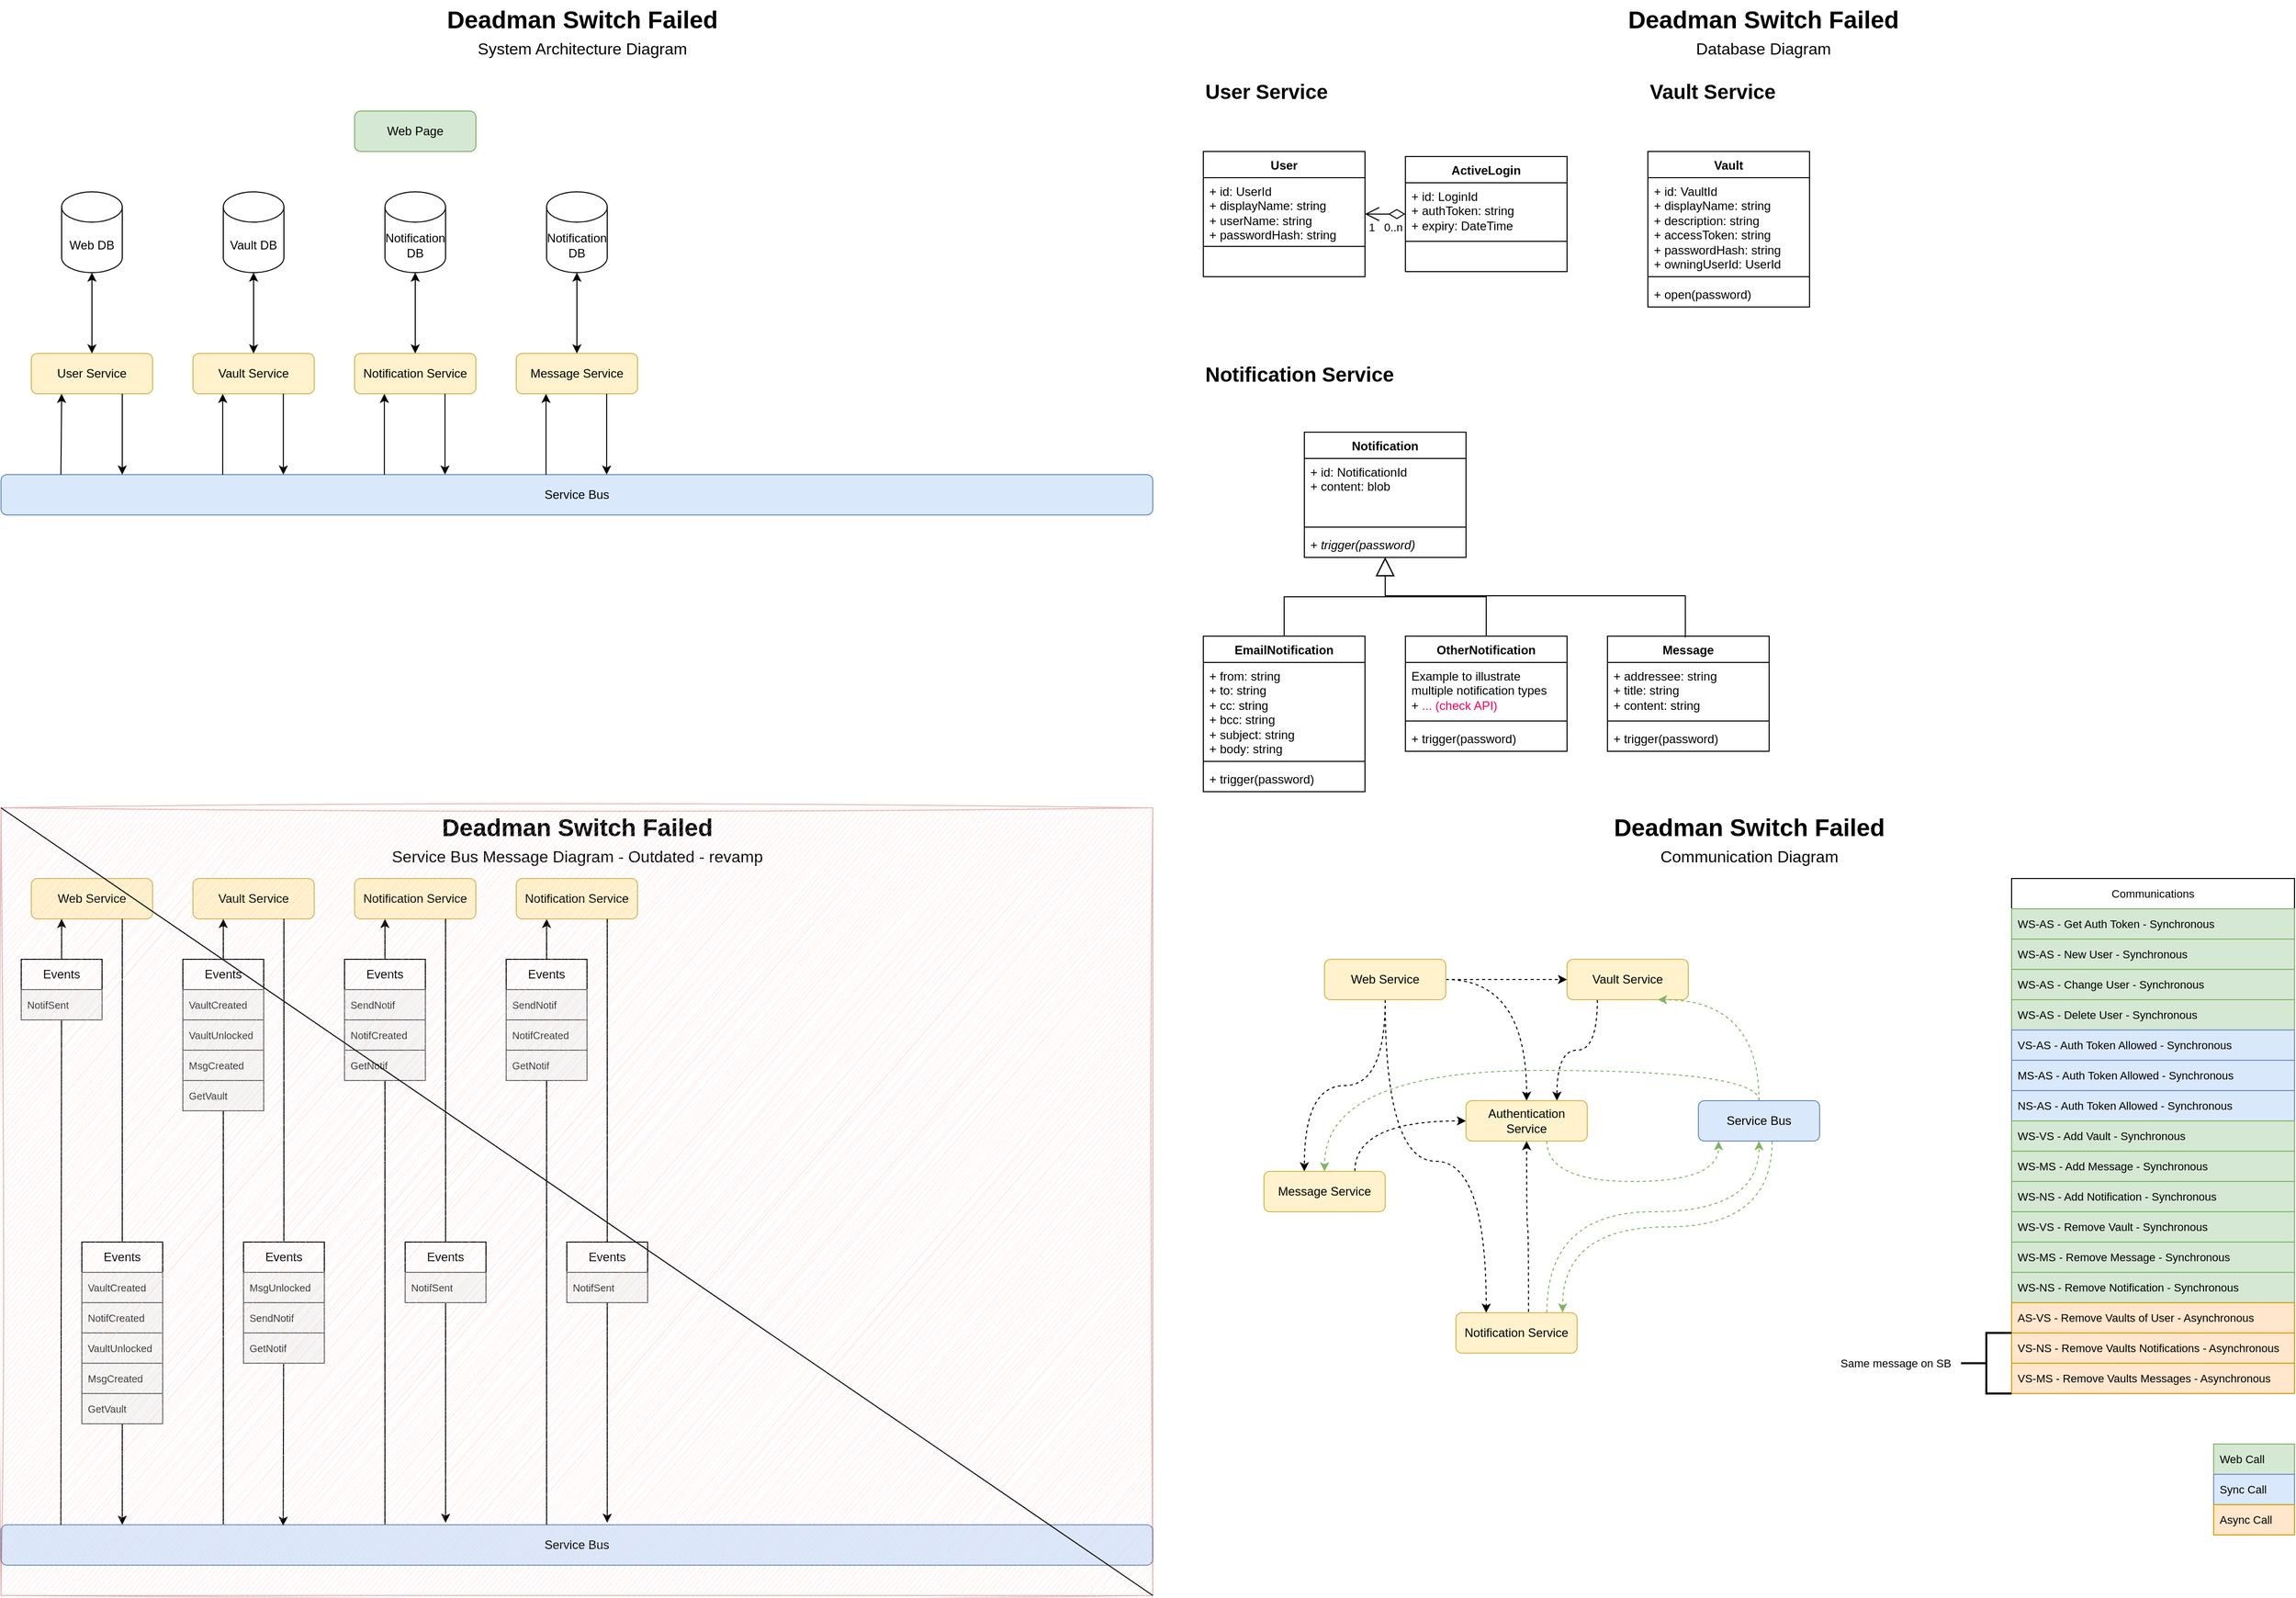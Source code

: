 <mxfile version="22.0.2" type="device">
  <diagram name="Page-1" id="2YGdl-X15_tePABY36Fy">
    <mxGraphModel dx="1103" dy="649" grid="1" gridSize="10" guides="1" tooltips="1" connect="1" arrows="1" fold="1" page="1" pageScale="1" pageWidth="1160" pageHeight="800" math="1" shadow="0">
      <root>
        <mxCell id="0" />
        <mxCell id="1" parent="0" />
        <mxCell id="ui8sLW4CjAqMK8sw_6YP-1" value="User Service" style="rounded=1;whiteSpace=wrap;html=1;fillColor=#fff2cc;strokeColor=#d6b656;" parent="1" vertex="1">
          <mxGeometry x="40" y="360" width="120" height="40" as="geometry" />
        </mxCell>
        <mxCell id="ui8sLW4CjAqMK8sw_6YP-2" value="Vault Service" style="rounded=1;whiteSpace=wrap;html=1;fillColor=#fff2cc;strokeColor=#d6b656;" parent="1" vertex="1">
          <mxGeometry x="200" y="360" width="120" height="40" as="geometry" />
        </mxCell>
        <mxCell id="ui8sLW4CjAqMK8sw_6YP-3" value="Notification Service" style="rounded=1;whiteSpace=wrap;html=1;fillColor=#fff2cc;strokeColor=#d6b656;" parent="1" vertex="1">
          <mxGeometry x="360" y="360" width="120" height="40" as="geometry" />
        </mxCell>
        <mxCell id="ui8sLW4CjAqMK8sw_6YP-4" value="Service Bus" style="rounded=1;whiteSpace=wrap;html=1;fillColor=#dae8fc;strokeColor=#6c8ebf;" parent="1" vertex="1">
          <mxGeometry x="10" y="480" width="1140" height="40" as="geometry" />
        </mxCell>
        <mxCell id="ui8sLW4CjAqMK8sw_6YP-5" value="Web DB" style="shape=cylinder3;whiteSpace=wrap;html=1;boundedLbl=1;backgroundOutline=1;size=15;" parent="1" vertex="1">
          <mxGeometry x="70" y="200" width="60" height="80" as="geometry" />
        </mxCell>
        <mxCell id="ui8sLW4CjAqMK8sw_6YP-7" value="Vault DB" style="shape=cylinder3;whiteSpace=wrap;html=1;boundedLbl=1;backgroundOutline=1;size=15;" parent="1" vertex="1">
          <mxGeometry x="230" y="200" width="60" height="80" as="geometry" />
        </mxCell>
        <mxCell id="ui8sLW4CjAqMK8sw_6YP-8" value="Notification DB" style="shape=cylinder3;whiteSpace=wrap;html=1;boundedLbl=1;backgroundOutline=1;size=15;" parent="1" vertex="1">
          <mxGeometry x="390" y="200" width="60" height="80" as="geometry" />
        </mxCell>
        <mxCell id="ui8sLW4CjAqMK8sw_6YP-9" value="Deadman Switch Failed" style="text;html=1;align=center;verticalAlign=middle;resizable=0;points=[];autosize=1;strokeColor=none;fillColor=none;rounded=0;shadow=0;glass=0;fontSize=24;fontStyle=1" parent="1" vertex="1">
          <mxGeometry x="440" y="10" width="290" height="40" as="geometry" />
        </mxCell>
        <mxCell id="ui8sLW4CjAqMK8sw_6YP-10" value="&lt;span style=&quot;font-weight: normal;&quot;&gt;&lt;font style=&quot;font-size: 16px;&quot;&gt;System Architecture Diagram&lt;/font&gt;&lt;/span&gt;" style="text;html=1;align=center;verticalAlign=middle;resizable=0;points=[];autosize=1;strokeColor=none;fillColor=none;rounded=0;shadow=0;glass=0;fontSize=24;fontStyle=1" parent="1" vertex="1">
          <mxGeometry x="470" y="36" width="230" height="40" as="geometry" />
        </mxCell>
        <mxCell id="ui8sLW4CjAqMK8sw_6YP-13" value="" style="endArrow=classic;startArrow=classic;html=1;rounded=0;" parent="1" source="ui8sLW4CjAqMK8sw_6YP-1" target="ui8sLW4CjAqMK8sw_6YP-5" edge="1">
          <mxGeometry width="50" height="50" relative="1" as="geometry">
            <mxPoint x="70" y="340" as="sourcePoint" />
            <mxPoint x="120" y="290" as="targetPoint" />
          </mxGeometry>
        </mxCell>
        <mxCell id="ui8sLW4CjAqMK8sw_6YP-14" value="" style="endArrow=classic;startArrow=classic;html=1;rounded=0;" parent="1" source="ui8sLW4CjAqMK8sw_6YP-2" target="ui8sLW4CjAqMK8sw_6YP-7" edge="1">
          <mxGeometry width="50" height="50" relative="1" as="geometry">
            <mxPoint x="110" y="370" as="sourcePoint" />
            <mxPoint x="110" y="290" as="targetPoint" />
          </mxGeometry>
        </mxCell>
        <mxCell id="ui8sLW4CjAqMK8sw_6YP-15" value="" style="endArrow=classic;startArrow=classic;html=1;rounded=0;labelBorderColor=#FFFFFF;" parent="1" source="ui8sLW4CjAqMK8sw_6YP-3" target="ui8sLW4CjAqMK8sw_6YP-8" edge="1">
          <mxGeometry width="50" height="50" relative="1" as="geometry">
            <mxPoint x="120" y="380" as="sourcePoint" />
            <mxPoint x="120" y="300" as="targetPoint" />
          </mxGeometry>
        </mxCell>
        <mxCell id="ui8sLW4CjAqMK8sw_6YP-18" value="" style="endArrow=classic;html=1;rounded=0;entryX=0.25;entryY=1;entryDx=0;entryDy=0;exitX=0.052;exitY=0;exitDx=0;exitDy=0;exitPerimeter=0;" parent="1" source="ui8sLW4CjAqMK8sw_6YP-4" target="ui8sLW4CjAqMK8sw_6YP-1" edge="1">
          <mxGeometry width="50" height="50" relative="1" as="geometry">
            <mxPoint x="-20" y="450" as="sourcePoint" />
            <mxPoint x="30" y="400" as="targetPoint" />
          </mxGeometry>
        </mxCell>
        <mxCell id="ui8sLW4CjAqMK8sw_6YP-19" value="" style="endArrow=classic;html=1;rounded=0;exitX=0.75;exitY=1;exitDx=0;exitDy=0;" parent="1" source="ui8sLW4CjAqMK8sw_6YP-1" edge="1">
          <mxGeometry width="50" height="50" relative="1" as="geometry">
            <mxPoint x="80" y="490" as="sourcePoint" />
            <mxPoint x="130" y="480" as="targetPoint" />
          </mxGeometry>
        </mxCell>
        <mxCell id="ui8sLW4CjAqMK8sw_6YP-20" value="" style="endArrow=classic;html=1;rounded=0;entryX=0.25;entryY=1;entryDx=0;entryDy=0;exitX=0.072;exitY=0;exitDx=0;exitDy=0;exitPerimeter=0;" parent="1" edge="1">
          <mxGeometry width="50" height="50" relative="1" as="geometry">
            <mxPoint x="229.43" y="480" as="sourcePoint" />
            <mxPoint x="229.43" y="400" as="targetPoint" />
          </mxGeometry>
        </mxCell>
        <mxCell id="ui8sLW4CjAqMK8sw_6YP-21" value="" style="endArrow=classic;html=1;rounded=0;exitX=0.75;exitY=1;exitDx=0;exitDy=0;" parent="1" edge="1">
          <mxGeometry width="50" height="50" relative="1" as="geometry">
            <mxPoint x="289.43" y="400" as="sourcePoint" />
            <mxPoint x="289.43" y="480" as="targetPoint" />
          </mxGeometry>
        </mxCell>
        <mxCell id="ui8sLW4CjAqMK8sw_6YP-22" value="" style="endArrow=classic;html=1;rounded=0;entryX=0.25;entryY=1;entryDx=0;entryDy=0;exitX=0.072;exitY=0;exitDx=0;exitDy=0;exitPerimeter=0;" parent="1" edge="1">
          <mxGeometry width="50" height="50" relative="1" as="geometry">
            <mxPoint x="389.43" y="480" as="sourcePoint" />
            <mxPoint x="389.43" y="400" as="targetPoint" />
          </mxGeometry>
        </mxCell>
        <mxCell id="ui8sLW4CjAqMK8sw_6YP-23" value="" style="endArrow=classic;html=1;rounded=0;exitX=0.75;exitY=1;exitDx=0;exitDy=0;" parent="1" edge="1">
          <mxGeometry width="50" height="50" relative="1" as="geometry">
            <mxPoint x="449.43" y="400" as="sourcePoint" />
            <mxPoint x="449.43" y="480" as="targetPoint" />
          </mxGeometry>
        </mxCell>
        <mxCell id="ui8sLW4CjAqMK8sw_6YP-26" value="Deadman Switch Failed" style="text;html=1;align=center;verticalAlign=middle;resizable=0;points=[];autosize=1;strokeColor=none;fillColor=none;rounded=0;shadow=0;glass=0;fontSize=24;fontStyle=1" parent="1" vertex="1">
          <mxGeometry x="1609" y="10" width="290" height="40" as="geometry" />
        </mxCell>
        <mxCell id="ui8sLW4CjAqMK8sw_6YP-27" value="&lt;span style=&quot;font-weight: normal;&quot;&gt;&lt;font style=&quot;font-size: 16px;&quot;&gt;Database Diagram&lt;/font&gt;&lt;/span&gt;" style="text;html=1;align=center;verticalAlign=middle;resizable=0;points=[];autosize=1;strokeColor=none;fillColor=none;rounded=0;shadow=0;glass=0;fontSize=24;fontStyle=1" parent="1" vertex="1">
          <mxGeometry x="1674" y="36" width="160" height="40" as="geometry" />
        </mxCell>
        <mxCell id="Cj7RUKxoyTummyb_r4Sp-1" value="Web Page" style="rounded=1;whiteSpace=wrap;html=1;fillColor=#d5e8d4;strokeColor=#82b366;" parent="1" vertex="1">
          <mxGeometry x="360" y="120" width="120" height="40" as="geometry" />
        </mxCell>
        <mxCell id="Cj7RUKxoyTummyb_r4Sp-10" value="User Service" style="text;html=1;align=left;verticalAlign=middle;resizable=0;points=[];autosize=1;strokeColor=none;fillColor=none;rounded=0;shadow=0;glass=0;fontSize=20;fontStyle=1" parent="1" vertex="1">
          <mxGeometry x="1200" y="80" width="140" height="40" as="geometry" />
        </mxCell>
        <mxCell id="Cj7RUKxoyTummyb_r4Sp-11" value="User" style="swimlane;fontStyle=1;align=center;verticalAlign=top;childLayout=stackLayout;horizontal=1;startSize=26;horizontalStack=0;resizeParent=1;resizeParentMax=0;resizeLast=0;collapsible=1;marginBottom=0;whiteSpace=wrap;html=1;" parent="1" vertex="1">
          <mxGeometry x="1200" y="160" width="160" height="124" as="geometry" />
        </mxCell>
        <mxCell id="Cj7RUKxoyTummyb_r4Sp-12" value="+ id: UserId&lt;br&gt;+ displayName: string&lt;br&gt;+ userName: string&lt;br&gt;+ passwordHash: string" style="text;strokeColor=none;fillColor=none;align=left;verticalAlign=top;spacingLeft=4;spacingRight=4;overflow=hidden;rotatable=0;points=[[0,0.5],[1,0.5]];portConstraint=eastwest;whiteSpace=wrap;html=1;" parent="Cj7RUKxoyTummyb_r4Sp-11" vertex="1">
          <mxGeometry y="26" width="160" height="64" as="geometry" />
        </mxCell>
        <mxCell id="Cj7RUKxoyTummyb_r4Sp-13" value="" style="line;strokeWidth=1;fillColor=none;align=left;verticalAlign=middle;spacingTop=-1;spacingLeft=3;spacingRight=3;rotatable=0;labelPosition=right;points=[];portConstraint=eastwest;strokeColor=inherit;" parent="Cj7RUKxoyTummyb_r4Sp-11" vertex="1">
          <mxGeometry y="90" width="160" height="8" as="geometry" />
        </mxCell>
        <mxCell id="Cj7RUKxoyTummyb_r4Sp-14" value="&amp;nbsp;" style="text;strokeColor=none;fillColor=none;align=left;verticalAlign=top;spacingLeft=4;spacingRight=4;overflow=hidden;rotatable=0;points=[[0,0.5],[1,0.5]];portConstraint=eastwest;whiteSpace=wrap;html=1;" parent="Cj7RUKxoyTummyb_r4Sp-11" vertex="1">
          <mxGeometry y="98" width="160" height="26" as="geometry" />
        </mxCell>
        <mxCell id="TEZOHbHOSB_OMv-VC6Ly-8" value="Deadman Switch Failed" style="text;html=1;align=center;verticalAlign=middle;resizable=0;points=[];autosize=1;strokeColor=none;fillColor=none;rounded=0;shadow=0;glass=0;fontSize=24;fontStyle=1" parent="1" vertex="1">
          <mxGeometry x="435" y="810" width="290" height="40" as="geometry" />
        </mxCell>
        <mxCell id="TEZOHbHOSB_OMv-VC6Ly-9" value="&lt;span style=&quot;font-weight: normal;&quot;&gt;&lt;font style=&quot;font-size: 16px;&quot;&gt;Service Bus Message Diagram - Outdated - revamp&lt;br&gt;&lt;/font&gt;&lt;/span&gt;" style="text;html=1;align=center;verticalAlign=middle;resizable=0;points=[];autosize=1;strokeColor=none;fillColor=none;rounded=0;shadow=0;glass=0;fontSize=24;fontStyle=1" parent="1" vertex="1">
          <mxGeometry x="385" y="836" width="390" height="40" as="geometry" />
        </mxCell>
        <mxCell id="TEZOHbHOSB_OMv-VC6Ly-33" value="Web Service" style="rounded=1;whiteSpace=wrap;html=1;fillColor=#fff2cc;strokeColor=#d6b656;" parent="1" vertex="1">
          <mxGeometry x="40" y="880" width="120" height="40" as="geometry" />
        </mxCell>
        <mxCell id="TEZOHbHOSB_OMv-VC6Ly-34" value="Vault Service" style="rounded=1;whiteSpace=wrap;html=1;fillColor=#fff2cc;strokeColor=#d6b656;" parent="1" vertex="1">
          <mxGeometry x="200" y="880" width="120" height="40" as="geometry" />
        </mxCell>
        <mxCell id="TEZOHbHOSB_OMv-VC6Ly-35" value="Notification Service" style="rounded=1;whiteSpace=wrap;html=1;fillColor=#fff2cc;strokeColor=#d6b656;" parent="1" vertex="1">
          <mxGeometry x="360" y="880" width="120" height="40" as="geometry" />
        </mxCell>
        <mxCell id="TEZOHbHOSB_OMv-VC6Ly-44" style="edgeStyle=orthogonalEdgeStyle;rounded=0;orthogonalLoop=1;jettySize=auto;html=1;entryX=0.25;entryY=1;entryDx=0;entryDy=0;" parent="1" source="TEZOHbHOSB_OMv-VC6Ly-36" target="TEZOHbHOSB_OMv-VC6Ly-34" edge="1">
          <mxGeometry relative="1" as="geometry">
            <Array as="points">
              <mxPoint x="230" y="1410" />
              <mxPoint x="230" y="1410" />
            </Array>
          </mxGeometry>
        </mxCell>
        <mxCell id="TEZOHbHOSB_OMv-VC6Ly-45" style="edgeStyle=orthogonalEdgeStyle;rounded=0;orthogonalLoop=1;jettySize=auto;html=1;entryX=0.25;entryY=1;entryDx=0;entryDy=0;" parent="1" source="TEZOHbHOSB_OMv-VC6Ly-36" target="TEZOHbHOSB_OMv-VC6Ly-35" edge="1">
          <mxGeometry relative="1" as="geometry">
            <Array as="points">
              <mxPoint x="390" y="1380" />
              <mxPoint x="390" y="1380" />
            </Array>
          </mxGeometry>
        </mxCell>
        <mxCell id="TEZOHbHOSB_OMv-VC6Ly-36" value="Service Bus" style="rounded=1;whiteSpace=wrap;html=1;fillColor=#dae8fc;strokeColor=#6c8ebf;" parent="1" vertex="1">
          <mxGeometry x="10" y="1520" width="1140" height="40" as="geometry" />
        </mxCell>
        <mxCell id="TEZOHbHOSB_OMv-VC6Ly-37" value="" style="endArrow=classic;html=1;rounded=0;entryX=0.25;entryY=1;entryDx=0;entryDy=0;exitX=0.052;exitY=0;exitDx=0;exitDy=0;exitPerimeter=0;" parent="1" source="TEZOHbHOSB_OMv-VC6Ly-36" target="TEZOHbHOSB_OMv-VC6Ly-33" edge="1">
          <mxGeometry width="50" height="50" relative="1" as="geometry">
            <mxPoint x="-20" y="1490" as="sourcePoint" />
            <mxPoint x="30" y="1440" as="targetPoint" />
          </mxGeometry>
        </mxCell>
        <mxCell id="TEZOHbHOSB_OMv-VC6Ly-38" value="" style="endArrow=classic;html=1;rounded=0;exitX=0.75;exitY=1;exitDx=0;exitDy=0;" parent="1" source="TEZOHbHOSB_OMv-VC6Ly-33" edge="1">
          <mxGeometry width="50" height="50" relative="1" as="geometry">
            <mxPoint x="80" y="1530" as="sourcePoint" />
            <mxPoint x="130" y="1520" as="targetPoint" />
          </mxGeometry>
        </mxCell>
        <mxCell id="TEZOHbHOSB_OMv-VC6Ly-43" style="edgeStyle=orthogonalEdgeStyle;rounded=0;orthogonalLoop=1;jettySize=auto;html=1;exitX=0.75;exitY=1;exitDx=0;exitDy=0;entryX=0.245;entryY=0.025;entryDx=0;entryDy=0;entryPerimeter=0;" parent="1" source="TEZOHbHOSB_OMv-VC6Ly-34" target="TEZOHbHOSB_OMv-VC6Ly-36" edge="1">
          <mxGeometry relative="1" as="geometry" />
        </mxCell>
        <mxCell id="TEZOHbHOSB_OMv-VC6Ly-46" style="edgeStyle=orthogonalEdgeStyle;rounded=0;orthogonalLoop=1;jettySize=auto;html=1;exitX=0.75;exitY=1;exitDx=0;exitDy=0;entryX=0.386;entryY=-0.05;entryDx=0;entryDy=0;entryPerimeter=0;" parent="1" source="TEZOHbHOSB_OMv-VC6Ly-35" target="TEZOHbHOSB_OMv-VC6Ly-36" edge="1">
          <mxGeometry relative="1" as="geometry" />
        </mxCell>
        <mxCell id="TEZOHbHOSB_OMv-VC6Ly-47" value="Events" style="swimlane;fontStyle=0;childLayout=stackLayout;horizontal=1;startSize=30;horizontalStack=0;resizeParent=1;resizeParentMax=0;resizeLast=0;collapsible=1;marginBottom=0;whiteSpace=wrap;html=1;fillColor=#FFFFFF;" parent="1" vertex="1">
          <mxGeometry x="30" y="960" width="80" height="60" as="geometry" />
        </mxCell>
        <mxCell id="TEZOHbHOSB_OMv-VC6Ly-48" value="NotifSent" style="text;strokeColor=#666666;fillColor=#f5f5f5;align=left;verticalAlign=middle;spacingLeft=4;spacingRight=4;overflow=hidden;points=[[0,0.5],[1,0.5]];portConstraint=eastwest;rotatable=0;whiteSpace=wrap;html=1;fontColor=#333333;fontSize=10;" parent="TEZOHbHOSB_OMv-VC6Ly-47" vertex="1">
          <mxGeometry y="30" width="80" height="30" as="geometry" />
        </mxCell>
        <mxCell id="TEZOHbHOSB_OMv-VC6Ly-55" value="Events" style="swimlane;fontStyle=0;childLayout=stackLayout;horizontal=1;startSize=30;horizontalStack=0;resizeParent=1;resizeParentMax=0;resizeLast=0;collapsible=1;marginBottom=0;whiteSpace=wrap;html=1;fillColor=#FFFFFF;" parent="1" vertex="1">
          <mxGeometry x="90" y="1240" width="80" height="180" as="geometry" />
        </mxCell>
        <mxCell id="TEZOHbHOSB_OMv-VC6Ly-56" value="VaultCreated" style="text;strokeColor=#666666;fillColor=#f5f5f5;align=left;verticalAlign=middle;spacingLeft=4;spacingRight=4;overflow=hidden;points=[[0,0.5],[1,0.5]];portConstraint=eastwest;rotatable=0;whiteSpace=wrap;html=1;fontColor=#333333;fontSize=10;" parent="TEZOHbHOSB_OMv-VC6Ly-55" vertex="1">
          <mxGeometry y="30" width="80" height="30" as="geometry" />
        </mxCell>
        <mxCell id="TEZOHbHOSB_OMv-VC6Ly-57" value="NotifCreated" style="text;strokeColor=#666666;fillColor=#f5f5f5;align=left;verticalAlign=middle;spacingLeft=4;spacingRight=4;overflow=hidden;points=[[0,0.5],[1,0.5]];portConstraint=eastwest;rotatable=0;whiteSpace=wrap;html=1;fontColor=#333333;fontSize=10;" parent="TEZOHbHOSB_OMv-VC6Ly-55" vertex="1">
          <mxGeometry y="60" width="80" height="30" as="geometry" />
        </mxCell>
        <mxCell id="TEZOHbHOSB_OMv-VC6Ly-58" value="VaultUnlocked" style="text;strokeColor=#666666;fillColor=#f5f5f5;align=left;verticalAlign=middle;spacingLeft=4;spacingRight=4;overflow=hidden;points=[[0,0.5],[1,0.5]];portConstraint=eastwest;rotatable=0;whiteSpace=wrap;html=1;fontColor=#333333;fontSize=10;" parent="TEZOHbHOSB_OMv-VC6Ly-55" vertex="1">
          <mxGeometry y="90" width="80" height="30" as="geometry" />
        </mxCell>
        <mxCell id="TEZOHbHOSB_OMv-VC6Ly-60" value="MsgCreated" style="text;strokeColor=#666666;fillColor=#f5f5f5;align=left;verticalAlign=middle;spacingLeft=4;spacingRight=4;overflow=hidden;points=[[0,0.5],[1,0.5]];portConstraint=eastwest;rotatable=0;whiteSpace=wrap;html=1;fontColor=#333333;fontSize=10;" parent="TEZOHbHOSB_OMv-VC6Ly-55" vertex="1">
          <mxGeometry y="120" width="80" height="30" as="geometry" />
        </mxCell>
        <mxCell id="TEZOHbHOSB_OMv-VC6Ly-78" value="GetVault" style="text;strokeColor=#666666;fillColor=#f5f5f5;align=left;verticalAlign=middle;spacingLeft=4;spacingRight=4;overflow=hidden;points=[[0,0.5],[1,0.5]];portConstraint=eastwest;rotatable=0;whiteSpace=wrap;html=1;fontColor=#333333;fontSize=10;" parent="TEZOHbHOSB_OMv-VC6Ly-55" vertex="1">
          <mxGeometry y="150" width="80" height="30" as="geometry" />
        </mxCell>
        <mxCell id="TEZOHbHOSB_OMv-VC6Ly-61" value="Events" style="swimlane;fontStyle=0;childLayout=stackLayout;horizontal=1;startSize=30;horizontalStack=0;resizeParent=1;resizeParentMax=0;resizeLast=0;collapsible=1;marginBottom=0;whiteSpace=wrap;html=1;fillColor=#FFFFFF;" parent="1" vertex="1">
          <mxGeometry x="190" y="960" width="80" height="150" as="geometry" />
        </mxCell>
        <mxCell id="TEZOHbHOSB_OMv-VC6Ly-62" value="VaultCreated" style="text;strokeColor=#666666;fillColor=#f5f5f5;align=left;verticalAlign=middle;spacingLeft=4;spacingRight=4;overflow=hidden;points=[[0,0.5],[1,0.5]];portConstraint=eastwest;rotatable=0;whiteSpace=wrap;html=1;fontColor=#333333;fontSize=10;" parent="TEZOHbHOSB_OMv-VC6Ly-61" vertex="1">
          <mxGeometry y="30" width="80" height="30" as="geometry" />
        </mxCell>
        <mxCell id="TEZOHbHOSB_OMv-VC6Ly-68" value="VaultUnlocked" style="text;strokeColor=#666666;fillColor=#f5f5f5;align=left;verticalAlign=middle;spacingLeft=4;spacingRight=4;overflow=hidden;points=[[0,0.5],[1,0.5]];portConstraint=eastwest;rotatable=0;whiteSpace=wrap;html=1;fontColor=#333333;fontSize=10;" parent="TEZOHbHOSB_OMv-VC6Ly-61" vertex="1">
          <mxGeometry y="60" width="80" height="30" as="geometry" />
        </mxCell>
        <mxCell id="TEZOHbHOSB_OMv-VC6Ly-69" value="MsgCreated" style="text;strokeColor=#666666;fillColor=#f5f5f5;align=left;verticalAlign=middle;spacingLeft=4;spacingRight=4;overflow=hidden;points=[[0,0.5],[1,0.5]];portConstraint=eastwest;rotatable=0;whiteSpace=wrap;html=1;fontColor=#333333;fontSize=10;" parent="TEZOHbHOSB_OMv-VC6Ly-61" vertex="1">
          <mxGeometry y="90" width="80" height="30" as="geometry" />
        </mxCell>
        <mxCell id="TEZOHbHOSB_OMv-VC6Ly-79" value="GetVault" style="text;strokeColor=#666666;fillColor=#f5f5f5;align=left;verticalAlign=middle;spacingLeft=4;spacingRight=4;overflow=hidden;points=[[0,0.5],[1,0.5]];portConstraint=eastwest;rotatable=0;whiteSpace=wrap;html=1;fontColor=#333333;fontSize=10;" parent="TEZOHbHOSB_OMv-VC6Ly-61" vertex="1">
          <mxGeometry y="120" width="80" height="30" as="geometry" />
        </mxCell>
        <mxCell id="TEZOHbHOSB_OMv-VC6Ly-63" value="Events" style="swimlane;fontStyle=0;childLayout=stackLayout;horizontal=1;startSize=30;horizontalStack=0;resizeParent=1;resizeParentMax=0;resizeLast=0;collapsible=1;marginBottom=0;whiteSpace=wrap;html=1;fillColor=#FFFFFF;" parent="1" vertex="1">
          <mxGeometry x="250" y="1240" width="80" height="120" as="geometry" />
        </mxCell>
        <mxCell id="TEZOHbHOSB_OMv-VC6Ly-67" value="MsgUnlocked" style="text;strokeColor=#666666;fillColor=#f5f5f5;align=left;verticalAlign=middle;spacingLeft=4;spacingRight=4;overflow=hidden;points=[[0,0.5],[1,0.5]];portConstraint=eastwest;rotatable=0;whiteSpace=wrap;html=1;fontColor=#333333;fontSize=10;" parent="TEZOHbHOSB_OMv-VC6Ly-63" vertex="1">
          <mxGeometry y="30" width="80" height="30" as="geometry" />
        </mxCell>
        <mxCell id="TEZOHbHOSB_OMv-VC6Ly-70" value="SendNotif" style="text;strokeColor=#666666;fillColor=#f5f5f5;align=left;verticalAlign=middle;spacingLeft=4;spacingRight=4;overflow=hidden;points=[[0,0.5],[1,0.5]];portConstraint=eastwest;rotatable=0;whiteSpace=wrap;html=1;fontColor=#333333;fontSize=10;" parent="TEZOHbHOSB_OMv-VC6Ly-63" vertex="1">
          <mxGeometry y="60" width="80" height="30" as="geometry" />
        </mxCell>
        <mxCell id="TEZOHbHOSB_OMv-VC6Ly-80" value="GetNotif" style="text;strokeColor=#666666;fillColor=#f5f5f5;align=left;verticalAlign=middle;spacingLeft=4;spacingRight=4;overflow=hidden;points=[[0,0.5],[1,0.5]];portConstraint=eastwest;rotatable=0;whiteSpace=wrap;html=1;fontColor=#333333;fontSize=10;" parent="TEZOHbHOSB_OMv-VC6Ly-63" vertex="1">
          <mxGeometry y="90" width="80" height="30" as="geometry" />
        </mxCell>
        <mxCell id="TEZOHbHOSB_OMv-VC6Ly-71" value="Events" style="swimlane;fontStyle=0;childLayout=stackLayout;horizontal=1;startSize=30;horizontalStack=0;resizeParent=1;resizeParentMax=0;resizeLast=0;collapsible=1;marginBottom=0;whiteSpace=wrap;html=1;fillColor=#FFFFFF;" parent="1" vertex="1">
          <mxGeometry x="350" y="960" width="80" height="120" as="geometry" />
        </mxCell>
        <mxCell id="TEZOHbHOSB_OMv-VC6Ly-72" value="SendNotif" style="text;strokeColor=#666666;fillColor=#f5f5f5;align=left;verticalAlign=middle;spacingLeft=4;spacingRight=4;overflow=hidden;points=[[0,0.5],[1,0.5]];portConstraint=eastwest;rotatable=0;whiteSpace=wrap;html=1;fontColor=#333333;fontSize=10;" parent="TEZOHbHOSB_OMv-VC6Ly-71" vertex="1">
          <mxGeometry y="30" width="80" height="30" as="geometry" />
        </mxCell>
        <mxCell id="TEZOHbHOSB_OMv-VC6Ly-74" value="NotifCreated" style="text;strokeColor=#666666;fillColor=#f5f5f5;align=left;verticalAlign=middle;spacingLeft=4;spacingRight=4;overflow=hidden;points=[[0,0.5],[1,0.5]];portConstraint=eastwest;rotatable=0;whiteSpace=wrap;html=1;fontColor=#333333;fontSize=10;" parent="TEZOHbHOSB_OMv-VC6Ly-71" vertex="1">
          <mxGeometry y="60" width="80" height="30" as="geometry" />
        </mxCell>
        <mxCell id="TEZOHbHOSB_OMv-VC6Ly-81" value="GetNotif" style="text;strokeColor=#666666;fillColor=#f5f5f5;align=left;verticalAlign=middle;spacingLeft=4;spacingRight=4;overflow=hidden;points=[[0,0.5],[1,0.5]];portConstraint=eastwest;rotatable=0;whiteSpace=wrap;html=1;fontColor=#333333;fontSize=10;" parent="TEZOHbHOSB_OMv-VC6Ly-71" vertex="1">
          <mxGeometry y="90" width="80" height="30" as="geometry" />
        </mxCell>
        <mxCell id="TEZOHbHOSB_OMv-VC6Ly-75" value="Events" style="swimlane;fontStyle=0;childLayout=stackLayout;horizontal=1;startSize=30;horizontalStack=0;resizeParent=1;resizeParentMax=0;resizeLast=0;collapsible=1;marginBottom=0;whiteSpace=wrap;html=1;fillColor=#FFFFFF;" parent="1" vertex="1">
          <mxGeometry x="410" y="1240" width="80" height="60" as="geometry" />
        </mxCell>
        <mxCell id="TEZOHbHOSB_OMv-VC6Ly-76" value="NotifSent" style="text;strokeColor=#666666;fillColor=#f5f5f5;align=left;verticalAlign=middle;spacingLeft=4;spacingRight=4;overflow=hidden;points=[[0,0.5],[1,0.5]];portConstraint=eastwest;rotatable=0;whiteSpace=wrap;html=1;fontColor=#333333;fontSize=10;" parent="TEZOHbHOSB_OMv-VC6Ly-75" vertex="1">
          <mxGeometry y="30" width="80" height="30" as="geometry" />
        </mxCell>
        <mxCell id="TEZOHbHOSB_OMv-VC6Ly-82" value="ActiveLogin" style="swimlane;fontStyle=1;align=center;verticalAlign=top;childLayout=stackLayout;horizontal=1;startSize=26;horizontalStack=0;resizeParent=1;resizeParentMax=0;resizeLast=0;collapsible=1;marginBottom=0;whiteSpace=wrap;html=1;" parent="1" vertex="1">
          <mxGeometry x="1400" y="165" width="160" height="114" as="geometry" />
        </mxCell>
        <mxCell id="TEZOHbHOSB_OMv-VC6Ly-83" value="+ id: LoginId&lt;br&gt;+ authToken: string&lt;br&gt;+ expiry: DateTime" style="text;strokeColor=none;fillColor=none;align=left;verticalAlign=top;spacingLeft=4;spacingRight=4;overflow=hidden;rotatable=0;points=[[0,0.5],[1,0.5]];portConstraint=eastwest;whiteSpace=wrap;html=1;" parent="TEZOHbHOSB_OMv-VC6Ly-82" vertex="1">
          <mxGeometry y="26" width="160" height="54" as="geometry" />
        </mxCell>
        <mxCell id="TEZOHbHOSB_OMv-VC6Ly-84" value="" style="line;strokeWidth=1;fillColor=none;align=left;verticalAlign=middle;spacingTop=-1;spacingLeft=3;spacingRight=3;rotatable=0;labelPosition=right;points=[];portConstraint=eastwest;strokeColor=inherit;" parent="TEZOHbHOSB_OMv-VC6Ly-82" vertex="1">
          <mxGeometry y="80" width="160" height="8" as="geometry" />
        </mxCell>
        <mxCell id="TEZOHbHOSB_OMv-VC6Ly-85" value="&amp;nbsp;" style="text;strokeColor=none;fillColor=none;align=left;verticalAlign=top;spacingLeft=4;spacingRight=4;overflow=hidden;rotatable=0;points=[[0,0.5],[1,0.5]];portConstraint=eastwest;whiteSpace=wrap;html=1;" parent="TEZOHbHOSB_OMv-VC6Ly-82" vertex="1">
          <mxGeometry y="88" width="160" height="26" as="geometry" />
        </mxCell>
        <mxCell id="J-m82WhB2n0BHHzkugot-9" value="" style="endArrow=open;html=1;endSize=12;startArrow=diamondThin;startSize=14;startFill=0;edgeStyle=orthogonalEdgeStyle;rounded=0;" parent="1" source="TEZOHbHOSB_OMv-VC6Ly-82" target="Cj7RUKxoyTummyb_r4Sp-11" edge="1">
          <mxGeometry relative="1" as="geometry">
            <mxPoint x="1260" y="350" as="sourcePoint" />
            <mxPoint x="1420" y="350" as="targetPoint" />
          </mxGeometry>
        </mxCell>
        <mxCell id="J-m82WhB2n0BHHzkugot-10" value="0..n" style="edgeLabel;resizable=0;html=1;align=left;verticalAlign=top;" parent="J-m82WhB2n0BHHzkugot-9" connectable="0" vertex="1">
          <mxGeometry x="-1" relative="1" as="geometry">
            <mxPoint x="-23" as="offset" />
          </mxGeometry>
        </mxCell>
        <mxCell id="J-m82WhB2n0BHHzkugot-11" value="1" style="edgeLabel;resizable=0;html=1;align=right;verticalAlign=top;" parent="J-m82WhB2n0BHHzkugot-9" connectable="0" vertex="1">
          <mxGeometry x="1" relative="1" as="geometry">
            <mxPoint x="10" as="offset" />
          </mxGeometry>
        </mxCell>
        <mxCell id="J-m82WhB2n0BHHzkugot-24" value="Vault Service" style="text;html=1;align=left;verticalAlign=middle;resizable=0;points=[];autosize=1;strokeColor=none;fillColor=none;rounded=0;shadow=0;glass=0;fontSize=20;fontStyle=1" parent="1" vertex="1">
          <mxGeometry x="1640" y="80" width="150" height="40" as="geometry" />
        </mxCell>
        <mxCell id="J-m82WhB2n0BHHzkugot-25" value="Vault" style="swimlane;fontStyle=1;align=center;verticalAlign=top;childLayout=stackLayout;horizontal=1;startSize=26;horizontalStack=0;resizeParent=1;resizeParentMax=0;resizeLast=0;collapsible=1;marginBottom=0;whiteSpace=wrap;html=1;" parent="1" vertex="1">
          <mxGeometry x="1640" y="160" width="160" height="154" as="geometry" />
        </mxCell>
        <mxCell id="J-m82WhB2n0BHHzkugot-26" value="+ id: VaultId&lt;br&gt;+ displayName: string&lt;br&gt;+ description: string&lt;br&gt;+ accessToken: string&lt;br&gt;+ passwordHash: string&lt;br&gt;+ owningUserId: UserId" style="text;strokeColor=none;fillColor=none;align=left;verticalAlign=top;spacingLeft=4;spacingRight=4;overflow=hidden;rotatable=0;points=[[0,0.5],[1,0.5]];portConstraint=eastwest;whiteSpace=wrap;html=1;" parent="J-m82WhB2n0BHHzkugot-25" vertex="1">
          <mxGeometry y="26" width="160" height="94" as="geometry" />
        </mxCell>
        <mxCell id="J-m82WhB2n0BHHzkugot-27" value="" style="line;strokeWidth=1;fillColor=none;align=left;verticalAlign=middle;spacingTop=-1;spacingLeft=3;spacingRight=3;rotatable=0;labelPosition=right;points=[];portConstraint=eastwest;strokeColor=inherit;" parent="J-m82WhB2n0BHHzkugot-25" vertex="1">
          <mxGeometry y="120" width="160" height="8" as="geometry" />
        </mxCell>
        <mxCell id="J-m82WhB2n0BHHzkugot-28" value="+ open(password)" style="text;strokeColor=none;fillColor=none;align=left;verticalAlign=top;spacingLeft=4;spacingRight=4;overflow=hidden;rotatable=0;points=[[0,0.5],[1,0.5]];portConstraint=eastwest;whiteSpace=wrap;html=1;" parent="J-m82WhB2n0BHHzkugot-25" vertex="1">
          <mxGeometry y="128" width="160" height="26" as="geometry" />
        </mxCell>
        <mxCell id="J-m82WhB2n0BHHzkugot-48" value="Notification Service" style="text;html=1;align=left;verticalAlign=middle;resizable=0;points=[];autosize=1;strokeColor=none;fillColor=none;rounded=0;shadow=0;glass=0;fontSize=20;fontStyle=1" parent="1" vertex="1">
          <mxGeometry x="1200" y="360" width="210" height="40" as="geometry" />
        </mxCell>
        <mxCell id="J-m82WhB2n0BHHzkugot-49" value="Notification" style="swimlane;fontStyle=1;align=center;verticalAlign=top;childLayout=stackLayout;horizontal=1;startSize=26;horizontalStack=0;resizeParent=1;resizeParentMax=0;resizeLast=0;collapsible=1;marginBottom=0;whiteSpace=wrap;html=1;" parent="1" vertex="1">
          <mxGeometry x="1300" y="438" width="160" height="124" as="geometry" />
        </mxCell>
        <mxCell id="J-m82WhB2n0BHHzkugot-50" value="+ id: NotificationId&lt;br&gt;+ content: blob" style="text;strokeColor=none;fillColor=none;align=left;verticalAlign=top;spacingLeft=4;spacingRight=4;overflow=hidden;rotatable=0;points=[[0,0.5],[1,0.5]];portConstraint=eastwest;whiteSpace=wrap;html=1;" parent="J-m82WhB2n0BHHzkugot-49" vertex="1">
          <mxGeometry y="26" width="160" height="64" as="geometry" />
        </mxCell>
        <mxCell id="J-m82WhB2n0BHHzkugot-51" value="" style="line;strokeWidth=1;fillColor=none;align=left;verticalAlign=middle;spacingTop=-1;spacingLeft=3;spacingRight=3;rotatable=0;labelPosition=right;points=[];portConstraint=eastwest;strokeColor=inherit;" parent="J-m82WhB2n0BHHzkugot-49" vertex="1">
          <mxGeometry y="90" width="160" height="8" as="geometry" />
        </mxCell>
        <mxCell id="J-m82WhB2n0BHHzkugot-52" value="+ &lt;i&gt;trigger(password)&lt;/i&gt;" style="text;strokeColor=none;fillColor=none;align=left;verticalAlign=top;spacingLeft=4;spacingRight=4;overflow=hidden;rotatable=0;points=[[0,0.5],[1,0.5]];portConstraint=eastwest;whiteSpace=wrap;html=1;" parent="J-m82WhB2n0BHHzkugot-49" vertex="1">
          <mxGeometry y="98" width="160" height="26" as="geometry" />
        </mxCell>
        <mxCell id="J-m82WhB2n0BHHzkugot-53" value="EmailNotification" style="swimlane;fontStyle=1;align=center;verticalAlign=top;childLayout=stackLayout;horizontal=1;startSize=26;horizontalStack=0;resizeParent=1;resizeParentMax=0;resizeLast=0;collapsible=1;marginBottom=0;whiteSpace=wrap;html=1;" parent="1" vertex="1">
          <mxGeometry x="1200" y="640" width="160" height="154" as="geometry" />
        </mxCell>
        <mxCell id="J-m82WhB2n0BHHzkugot-54" value="+ from: string&lt;br&gt;+ to: string&lt;br&gt;+ cc: string&lt;br&gt;+ bcc: string&lt;br&gt;+ subject: string&lt;br&gt;+ body: string" style="text;strokeColor=none;fillColor=none;align=left;verticalAlign=top;spacingLeft=4;spacingRight=4;overflow=hidden;rotatable=0;points=[[0,0.5],[1,0.5]];portConstraint=eastwest;whiteSpace=wrap;html=1;" parent="J-m82WhB2n0BHHzkugot-53" vertex="1">
          <mxGeometry y="26" width="160" height="94" as="geometry" />
        </mxCell>
        <mxCell id="J-m82WhB2n0BHHzkugot-55" value="" style="line;strokeWidth=1;fillColor=none;align=left;verticalAlign=middle;spacingTop=-1;spacingLeft=3;spacingRight=3;rotatable=0;labelPosition=right;points=[];portConstraint=eastwest;strokeColor=inherit;" parent="J-m82WhB2n0BHHzkugot-53" vertex="1">
          <mxGeometry y="120" width="160" height="8" as="geometry" />
        </mxCell>
        <mxCell id="J-m82WhB2n0BHHzkugot-56" value="+ trigger(password)" style="text;strokeColor=none;fillColor=none;align=left;verticalAlign=top;spacingLeft=4;spacingRight=4;overflow=hidden;rotatable=0;points=[[0,0.5],[1,0.5]];portConstraint=eastwest;whiteSpace=wrap;html=1;" parent="J-m82WhB2n0BHHzkugot-53" vertex="1">
          <mxGeometry y="128" width="160" height="26" as="geometry" />
        </mxCell>
        <mxCell id="0NSvSiKZl9066EMI3w9B-1" value="" style="endArrow=block;endSize=16;endFill=0;html=1;rounded=0;edgeStyle=orthogonalEdgeStyle;" parent="1" source="J-m82WhB2n0BHHzkugot-53" target="J-m82WhB2n0BHHzkugot-49" edge="1">
          <mxGeometry width="160" relative="1" as="geometry">
            <mxPoint x="1310" y="610" as="sourcePoint" />
            <mxPoint x="1470" y="610" as="targetPoint" />
          </mxGeometry>
        </mxCell>
        <mxCell id="0NSvSiKZl9066EMI3w9B-2" value="OtherNotification" style="swimlane;fontStyle=1;align=center;verticalAlign=top;childLayout=stackLayout;horizontal=1;startSize=26;horizontalStack=0;resizeParent=1;resizeParentMax=0;resizeLast=0;collapsible=1;marginBottom=0;whiteSpace=wrap;html=1;" parent="1" vertex="1">
          <mxGeometry x="1400" y="640" width="160" height="114" as="geometry" />
        </mxCell>
        <mxCell id="0NSvSiKZl9066EMI3w9B-3" value="Example to illustrate multiple notification types&lt;br&gt;+ &lt;font color=&quot;#ff0050&quot;&gt;... (check API)&lt;/font&gt;" style="text;strokeColor=none;fillColor=none;align=left;verticalAlign=top;spacingLeft=4;spacingRight=4;overflow=hidden;rotatable=0;points=[[0,0.5],[1,0.5]];portConstraint=eastwest;whiteSpace=wrap;html=1;" parent="0NSvSiKZl9066EMI3w9B-2" vertex="1">
          <mxGeometry y="26" width="160" height="54" as="geometry" />
        </mxCell>
        <mxCell id="0NSvSiKZl9066EMI3w9B-4" value="" style="line;strokeWidth=1;fillColor=none;align=left;verticalAlign=middle;spacingTop=-1;spacingLeft=3;spacingRight=3;rotatable=0;labelPosition=right;points=[];portConstraint=eastwest;strokeColor=inherit;" parent="0NSvSiKZl9066EMI3w9B-2" vertex="1">
          <mxGeometry y="80" width="160" height="8" as="geometry" />
        </mxCell>
        <mxCell id="0NSvSiKZl9066EMI3w9B-5" value="+ trigger(password)" style="text;strokeColor=none;fillColor=none;align=left;verticalAlign=top;spacingLeft=4;spacingRight=4;overflow=hidden;rotatable=0;points=[[0,0.5],[1,0.5]];portConstraint=eastwest;whiteSpace=wrap;html=1;" parent="0NSvSiKZl9066EMI3w9B-2" vertex="1">
          <mxGeometry y="88" width="160" height="26" as="geometry" />
        </mxCell>
        <mxCell id="0NSvSiKZl9066EMI3w9B-6" value="" style="endArrow=block;endSize=16;endFill=0;html=1;rounded=0;edgeStyle=orthogonalEdgeStyle;" parent="1" source="0NSvSiKZl9066EMI3w9B-2" target="J-m82WhB2n0BHHzkugot-49" edge="1">
          <mxGeometry width="160" relative="1" as="geometry">
            <mxPoint x="1270" y="650" as="sourcePoint" />
            <mxPoint x="1390" y="572" as="targetPoint" />
          </mxGeometry>
        </mxCell>
        <mxCell id="vQ2-8YrHYZbSzlKzXcPj-1" value="Deadman Switch Failed" style="text;html=1;align=center;verticalAlign=middle;resizable=0;points=[];autosize=1;strokeColor=none;fillColor=none;rounded=0;shadow=0;glass=0;fontSize=24;fontStyle=1" parent="1" vertex="1">
          <mxGeometry x="1595" y="810" width="290" height="40" as="geometry" />
        </mxCell>
        <mxCell id="vQ2-8YrHYZbSzlKzXcPj-2" value="&lt;span style=&quot;font-weight: normal;&quot;&gt;&lt;font style=&quot;font-size: 16px;&quot;&gt;Communication Diagram&lt;br&gt;&lt;/font&gt;&lt;/span&gt;" style="text;html=1;align=center;verticalAlign=middle;resizable=0;points=[];autosize=1;strokeColor=none;fillColor=none;rounded=0;shadow=0;glass=0;fontSize=24;fontStyle=1" parent="1" vertex="1">
          <mxGeometry x="1640" y="836" width="200" height="40" as="geometry" />
        </mxCell>
        <mxCell id="vQ2-8YrHYZbSzlKzXcPj-38" style="edgeStyle=orthogonalEdgeStyle;shape=connector;rounded=0;orthogonalLoop=1;jettySize=auto;html=1;dashed=1;labelBackgroundColor=default;strokeColor=default;align=center;verticalAlign=middle;fontFamily=Helvetica;fontSize=11;fontColor=default;endArrow=classic;curved=1;" parent="1" source="vQ2-8YrHYZbSzlKzXcPj-3" target="vQ2-8YrHYZbSzlKzXcPj-4" edge="1">
          <mxGeometry relative="1" as="geometry" />
        </mxCell>
        <mxCell id="vQ2-8YrHYZbSzlKzXcPj-39" style="edgeStyle=orthogonalEdgeStyle;shape=connector;rounded=0;orthogonalLoop=1;jettySize=auto;html=1;dashed=1;labelBackgroundColor=default;strokeColor=default;align=center;verticalAlign=middle;fontFamily=Helvetica;fontSize=11;fontColor=default;endArrow=classic;curved=1;" parent="1" source="vQ2-8YrHYZbSzlKzXcPj-3" target="vQ2-8YrHYZbSzlKzXcPj-36" edge="1">
          <mxGeometry relative="1" as="geometry">
            <Array as="points">
              <mxPoint x="1380" y="1085" />
              <mxPoint x="1300" y="1085" />
            </Array>
          </mxGeometry>
        </mxCell>
        <mxCell id="vQ2-8YrHYZbSzlKzXcPj-40" style="edgeStyle=orthogonalEdgeStyle;shape=connector;rounded=0;orthogonalLoop=1;jettySize=auto;html=1;dashed=1;labelBackgroundColor=default;strokeColor=default;align=center;verticalAlign=middle;fontFamily=Helvetica;fontSize=11;fontColor=default;endArrow=classic;curved=1;" parent="1" source="vQ2-8YrHYZbSzlKzXcPj-3" target="vQ2-8YrHYZbSzlKzXcPj-5" edge="1">
          <mxGeometry relative="1" as="geometry">
            <Array as="points">
              <mxPoint x="1380" y="1160" />
              <mxPoint x="1480" y="1160" />
            </Array>
          </mxGeometry>
        </mxCell>
        <mxCell id="vQ2-8YrHYZbSzlKzXcPj-43" style="edgeStyle=orthogonalEdgeStyle;shape=connector;rounded=0;orthogonalLoop=1;jettySize=auto;html=1;dashed=1;labelBackgroundColor=default;strokeColor=default;align=center;verticalAlign=middle;fontFamily=Helvetica;fontSize=11;fontColor=default;endArrow=classic;curved=1;" parent="1" source="vQ2-8YrHYZbSzlKzXcPj-3" target="vQ2-8YrHYZbSzlKzXcPj-41" edge="1">
          <mxGeometry relative="1" as="geometry" />
        </mxCell>
        <mxCell id="vQ2-8YrHYZbSzlKzXcPj-3" value="Web Service" style="rounded=1;whiteSpace=wrap;html=1;fillColor=#fff2cc;strokeColor=#d6b656;" parent="1" vertex="1">
          <mxGeometry x="1320" y="960" width="120" height="40" as="geometry" />
        </mxCell>
        <mxCell id="vQ2-8YrHYZbSzlKzXcPj-49" style="edgeStyle=orthogonalEdgeStyle;shape=connector;rounded=0;orthogonalLoop=1;jettySize=auto;html=1;exitX=0.25;exitY=1;exitDx=0;exitDy=0;dashed=1;labelBackgroundColor=default;strokeColor=default;align=center;verticalAlign=middle;fontFamily=Helvetica;fontSize=11;fontColor=default;endArrow=classic;curved=1;" parent="1" source="vQ2-8YrHYZbSzlKzXcPj-4" target="vQ2-8YrHYZbSzlKzXcPj-41" edge="1">
          <mxGeometry relative="1" as="geometry">
            <Array as="points">
              <mxPoint x="1590" y="1050" />
              <mxPoint x="1550" y="1050" />
            </Array>
          </mxGeometry>
        </mxCell>
        <mxCell id="vQ2-8YrHYZbSzlKzXcPj-4" value="Vault Service" style="rounded=1;whiteSpace=wrap;html=1;fillColor=#fff2cc;strokeColor=#d6b656;" parent="1" vertex="1">
          <mxGeometry x="1560" y="960" width="120" height="40" as="geometry" />
        </mxCell>
        <mxCell id="vQ2-8YrHYZbSzlKzXcPj-51" style="edgeStyle=orthogonalEdgeStyle;shape=connector;rounded=0;orthogonalLoop=1;jettySize=auto;html=1;exitX=0.75;exitY=0;exitDx=0;exitDy=0;dashed=1;labelBackgroundColor=default;strokeColor=#82b366;align=center;verticalAlign=middle;fontFamily=Helvetica;fontSize=11;fontColor=default;endArrow=classic;fillColor=#d5e8d4;curved=1;" parent="1" source="vQ2-8YrHYZbSzlKzXcPj-5" target="vQ2-8YrHYZbSzlKzXcPj-8" edge="1">
          <mxGeometry relative="1" as="geometry">
            <Array as="points">
              <mxPoint x="1540" y="1210" />
              <mxPoint x="1750" y="1210" />
            </Array>
          </mxGeometry>
        </mxCell>
        <mxCell id="vQ2-8YrHYZbSzlKzXcPj-53" style="edgeStyle=orthogonalEdgeStyle;shape=connector;rounded=0;orthogonalLoop=1;jettySize=auto;html=1;dashed=1;labelBackgroundColor=default;strokeColor=default;align=center;verticalAlign=middle;fontFamily=Helvetica;fontSize=11;fontColor=default;endArrow=classic;curved=1;exitX=0.599;exitY=-0.021;exitDx=0;exitDy=0;exitPerimeter=0;" parent="1" source="vQ2-8YrHYZbSzlKzXcPj-5" target="vQ2-8YrHYZbSzlKzXcPj-41" edge="1">
          <mxGeometry relative="1" as="geometry" />
        </mxCell>
        <mxCell id="vQ2-8YrHYZbSzlKzXcPj-5" value="Notification Service" style="rounded=1;whiteSpace=wrap;html=1;fillColor=#fff2cc;strokeColor=#d6b656;" parent="1" vertex="1">
          <mxGeometry x="1450" y="1310" width="120" height="40" as="geometry" />
        </mxCell>
        <mxCell id="vQ2-8YrHYZbSzlKzXcPj-44" style="edgeStyle=orthogonalEdgeStyle;shape=connector;rounded=0;orthogonalLoop=1;jettySize=auto;html=1;dashed=1;labelBackgroundColor=default;strokeColor=#82b366;align=center;verticalAlign=middle;fontFamily=Helvetica;fontSize=11;fontColor=default;endArrow=classic;fillColor=#d5e8d4;entryX=0.75;entryY=1;entryDx=0;entryDy=0;curved=1;" parent="1" source="vQ2-8YrHYZbSzlKzXcPj-8" target="vQ2-8YrHYZbSzlKzXcPj-4" edge="1">
          <mxGeometry relative="1" as="geometry">
            <Array as="points">
              <mxPoint x="1750" y="1000" />
            </Array>
          </mxGeometry>
        </mxCell>
        <mxCell id="vQ2-8YrHYZbSzlKzXcPj-46" style="edgeStyle=orthogonalEdgeStyle;shape=connector;rounded=0;orthogonalLoop=1;jettySize=auto;html=1;dashed=1;labelBackgroundColor=default;strokeColor=#82b366;align=center;verticalAlign=middle;fontFamily=Helvetica;fontSize=11;fontColor=default;endArrow=classic;fillColor=#d5e8d4;curved=1;" parent="1" source="vQ2-8YrHYZbSzlKzXcPj-8" target="vQ2-8YrHYZbSzlKzXcPj-36" edge="1">
          <mxGeometry relative="1" as="geometry">
            <Array as="points">
              <mxPoint x="1750" y="1070" />
              <mxPoint x="1320" y="1070" />
            </Array>
          </mxGeometry>
        </mxCell>
        <mxCell id="vQ2-8YrHYZbSzlKzXcPj-50" style="edgeStyle=orthogonalEdgeStyle;shape=connector;rounded=0;orthogonalLoop=1;jettySize=auto;html=1;exitX=0.608;exitY=1.007;exitDx=0;exitDy=0;dashed=1;labelBackgroundColor=default;strokeColor=#82b366;align=center;verticalAlign=middle;fontFamily=Helvetica;fontSize=11;fontColor=default;endArrow=classic;fillColor=#d5e8d4;curved=1;entryX=0.88;entryY=-0.007;entryDx=0;entryDy=0;entryPerimeter=0;exitPerimeter=0;" parent="1" source="vQ2-8YrHYZbSzlKzXcPj-8" target="vQ2-8YrHYZbSzlKzXcPj-5" edge="1">
          <mxGeometry relative="1" as="geometry" />
        </mxCell>
        <mxCell id="vQ2-8YrHYZbSzlKzXcPj-8" value="Service Bus" style="rounded=1;whiteSpace=wrap;html=1;fillColor=#dae8fc;strokeColor=#6c8ebf;" parent="1" vertex="1">
          <mxGeometry x="1690" y="1100" width="120" height="40" as="geometry" />
        </mxCell>
        <mxCell id="vQ2-8YrHYZbSzlKzXcPj-52" style="edgeStyle=orthogonalEdgeStyle;shape=connector;rounded=0;orthogonalLoop=1;jettySize=auto;html=1;exitX=0.75;exitY=0;exitDx=0;exitDy=0;dashed=1;labelBackgroundColor=default;strokeColor=default;align=center;verticalAlign=middle;fontFamily=Helvetica;fontSize=11;fontColor=default;endArrow=classic;curved=1;entryX=0;entryY=0.5;entryDx=0;entryDy=0;" parent="1" source="vQ2-8YrHYZbSzlKzXcPj-36" target="vQ2-8YrHYZbSzlKzXcPj-41" edge="1">
          <mxGeometry relative="1" as="geometry">
            <Array as="points">
              <mxPoint x="1350" y="1120" />
            </Array>
          </mxGeometry>
        </mxCell>
        <mxCell id="vQ2-8YrHYZbSzlKzXcPj-36" value="Message Service" style="rounded=1;whiteSpace=wrap;html=1;fillColor=#fff2cc;strokeColor=#d6b656;" parent="1" vertex="1">
          <mxGeometry x="1260" y="1170" width="120" height="40" as="geometry" />
        </mxCell>
        <mxCell id="vQ2-8YrHYZbSzlKzXcPj-116" style="edgeStyle=orthogonalEdgeStyle;shape=connector;rounded=0;orthogonalLoop=1;jettySize=auto;html=1;dashed=1;labelBackgroundColor=default;strokeColor=#82b366;align=center;verticalAlign=middle;fontFamily=Helvetica;fontSize=11;fontColor=default;endArrow=classic;fillColor=#d5e8d4;curved=1;" parent="1" source="vQ2-8YrHYZbSzlKzXcPj-41" target="vQ2-8YrHYZbSzlKzXcPj-8" edge="1">
          <mxGeometry relative="1" as="geometry">
            <Array as="points">
              <mxPoint x="1540" y="1180" />
              <mxPoint x="1710" y="1180" />
            </Array>
          </mxGeometry>
        </mxCell>
        <mxCell id="vQ2-8YrHYZbSzlKzXcPj-41" value="Authentication Service" style="rounded=1;whiteSpace=wrap;html=1;fillColor=#fff2cc;strokeColor=#d6b656;" parent="1" vertex="1">
          <mxGeometry x="1460" y="1100" width="120" height="40" as="geometry" />
        </mxCell>
        <mxCell id="vQ2-8YrHYZbSzlKzXcPj-55" value="Message" style="swimlane;fontStyle=1;align=center;verticalAlign=top;childLayout=stackLayout;horizontal=1;startSize=26;horizontalStack=0;resizeParent=1;resizeParentMax=0;resizeLast=0;collapsible=1;marginBottom=0;whiteSpace=wrap;html=1;" parent="1" vertex="1">
          <mxGeometry x="1600" y="640" width="160" height="114" as="geometry" />
        </mxCell>
        <mxCell id="vQ2-8YrHYZbSzlKzXcPj-56" value="+ addressee: string&lt;br&gt;+ title: string&lt;br&gt;+ content: string" style="text;strokeColor=none;fillColor=none;align=left;verticalAlign=top;spacingLeft=4;spacingRight=4;overflow=hidden;rotatable=0;points=[[0,0.5],[1,0.5]];portConstraint=eastwest;whiteSpace=wrap;html=1;" parent="vQ2-8YrHYZbSzlKzXcPj-55" vertex="1">
          <mxGeometry y="26" width="160" height="54" as="geometry" />
        </mxCell>
        <mxCell id="vQ2-8YrHYZbSzlKzXcPj-57" value="" style="line;strokeWidth=1;fillColor=none;align=left;verticalAlign=middle;spacingTop=-1;spacingLeft=3;spacingRight=3;rotatable=0;labelPosition=right;points=[];portConstraint=eastwest;strokeColor=inherit;" parent="vQ2-8YrHYZbSzlKzXcPj-55" vertex="1">
          <mxGeometry y="80" width="160" height="8" as="geometry" />
        </mxCell>
        <mxCell id="vQ2-8YrHYZbSzlKzXcPj-58" value="+ trigger(password)" style="text;strokeColor=none;fillColor=none;align=left;verticalAlign=top;spacingLeft=4;spacingRight=4;overflow=hidden;rotatable=0;points=[[0,0.5],[1,0.5]];portConstraint=eastwest;whiteSpace=wrap;html=1;" parent="vQ2-8YrHYZbSzlKzXcPj-55" vertex="1">
          <mxGeometry y="88" width="160" height="26" as="geometry" />
        </mxCell>
        <mxCell id="vQ2-8YrHYZbSzlKzXcPj-69" value="Message Service" style="rounded=1;whiteSpace=wrap;html=1;fillColor=#fff2cc;strokeColor=#d6b656;" parent="1" vertex="1">
          <mxGeometry x="520" y="360" width="120" height="40" as="geometry" />
        </mxCell>
        <mxCell id="vQ2-8YrHYZbSzlKzXcPj-70" value="Notification DB" style="shape=cylinder3;whiteSpace=wrap;html=1;boundedLbl=1;backgroundOutline=1;size=15;" parent="1" vertex="1">
          <mxGeometry x="550" y="200" width="60" height="80" as="geometry" />
        </mxCell>
        <mxCell id="vQ2-8YrHYZbSzlKzXcPj-71" value="" style="endArrow=classic;startArrow=classic;html=1;rounded=0;labelBorderColor=#FFFFFF;" parent="1" source="vQ2-8YrHYZbSzlKzXcPj-69" target="vQ2-8YrHYZbSzlKzXcPj-70" edge="1">
          <mxGeometry width="50" height="50" relative="1" as="geometry">
            <mxPoint x="280" y="380" as="sourcePoint" />
            <mxPoint x="280" y="300" as="targetPoint" />
          </mxGeometry>
        </mxCell>
        <mxCell id="vQ2-8YrHYZbSzlKzXcPj-72" value="" style="endArrow=classic;html=1;rounded=0;entryX=0.25;entryY=1;entryDx=0;entryDy=0;exitX=0.072;exitY=0;exitDx=0;exitDy=0;exitPerimeter=0;" parent="1" edge="1">
          <mxGeometry width="50" height="50" relative="1" as="geometry">
            <mxPoint x="549.43" y="480" as="sourcePoint" />
            <mxPoint x="549.43" y="400" as="targetPoint" />
          </mxGeometry>
        </mxCell>
        <mxCell id="vQ2-8YrHYZbSzlKzXcPj-73" value="" style="endArrow=classic;html=1;rounded=0;exitX=0.75;exitY=1;exitDx=0;exitDy=0;" parent="1" edge="1">
          <mxGeometry width="50" height="50" relative="1" as="geometry">
            <mxPoint x="609.43" y="400" as="sourcePoint" />
            <mxPoint x="609.43" y="480" as="targetPoint" />
          </mxGeometry>
        </mxCell>
        <mxCell id="vQ2-8YrHYZbSzlKzXcPj-74" value="Notification Service" style="rounded=1;whiteSpace=wrap;html=1;fillColor=#fff2cc;strokeColor=#d6b656;" parent="1" vertex="1">
          <mxGeometry x="520" y="880" width="120" height="40" as="geometry" />
        </mxCell>
        <mxCell id="vQ2-8YrHYZbSzlKzXcPj-75" style="edgeStyle=orthogonalEdgeStyle;rounded=0;orthogonalLoop=1;jettySize=auto;html=1;entryX=0.25;entryY=1;entryDx=0;entryDy=0;" parent="1" target="vQ2-8YrHYZbSzlKzXcPj-74" edge="1">
          <mxGeometry relative="1" as="geometry">
            <Array as="points">
              <mxPoint x="550" y="1380" />
              <mxPoint x="550" y="1380" />
            </Array>
            <mxPoint x="550" y="1520" as="sourcePoint" />
          </mxGeometry>
        </mxCell>
        <mxCell id="vQ2-8YrHYZbSzlKzXcPj-76" style="edgeStyle=orthogonalEdgeStyle;rounded=0;orthogonalLoop=1;jettySize=auto;html=1;exitX=0.75;exitY=1;exitDx=0;exitDy=0;entryX=0.386;entryY=-0.05;entryDx=0;entryDy=0;entryPerimeter=0;" parent="1" source="vQ2-8YrHYZbSzlKzXcPj-74" edge="1">
          <mxGeometry relative="1" as="geometry">
            <mxPoint x="610" y="1518" as="targetPoint" />
          </mxGeometry>
        </mxCell>
        <mxCell id="vQ2-8YrHYZbSzlKzXcPj-77" value="Events" style="swimlane;fontStyle=0;childLayout=stackLayout;horizontal=1;startSize=30;horizontalStack=0;resizeParent=1;resizeParentMax=0;resizeLast=0;collapsible=1;marginBottom=0;whiteSpace=wrap;html=1;fillColor=#FFFFFF;" parent="1" vertex="1">
          <mxGeometry x="510" y="960" width="80" height="120" as="geometry" />
        </mxCell>
        <mxCell id="vQ2-8YrHYZbSzlKzXcPj-78" value="SendNotif" style="text;strokeColor=#666666;fillColor=#f5f5f5;align=left;verticalAlign=middle;spacingLeft=4;spacingRight=4;overflow=hidden;points=[[0,0.5],[1,0.5]];portConstraint=eastwest;rotatable=0;whiteSpace=wrap;html=1;fontColor=#333333;fontSize=10;" parent="vQ2-8YrHYZbSzlKzXcPj-77" vertex="1">
          <mxGeometry y="30" width="80" height="30" as="geometry" />
        </mxCell>
        <mxCell id="vQ2-8YrHYZbSzlKzXcPj-79" value="NotifCreated" style="text;strokeColor=#666666;fillColor=#f5f5f5;align=left;verticalAlign=middle;spacingLeft=4;spacingRight=4;overflow=hidden;points=[[0,0.5],[1,0.5]];portConstraint=eastwest;rotatable=0;whiteSpace=wrap;html=1;fontColor=#333333;fontSize=10;" parent="vQ2-8YrHYZbSzlKzXcPj-77" vertex="1">
          <mxGeometry y="60" width="80" height="30" as="geometry" />
        </mxCell>
        <mxCell id="vQ2-8YrHYZbSzlKzXcPj-80" value="GetNotif" style="text;strokeColor=#666666;fillColor=#f5f5f5;align=left;verticalAlign=middle;spacingLeft=4;spacingRight=4;overflow=hidden;points=[[0,0.5],[1,0.5]];portConstraint=eastwest;rotatable=0;whiteSpace=wrap;html=1;fontColor=#333333;fontSize=10;" parent="vQ2-8YrHYZbSzlKzXcPj-77" vertex="1">
          <mxGeometry y="90" width="80" height="30" as="geometry" />
        </mxCell>
        <mxCell id="vQ2-8YrHYZbSzlKzXcPj-81" value="Events" style="swimlane;fontStyle=0;childLayout=stackLayout;horizontal=1;startSize=30;horizontalStack=0;resizeParent=1;resizeParentMax=0;resizeLast=0;collapsible=1;marginBottom=0;whiteSpace=wrap;html=1;fillColor=#FFFFFF;" parent="1" vertex="1">
          <mxGeometry x="570" y="1240" width="80" height="60" as="geometry" />
        </mxCell>
        <mxCell id="vQ2-8YrHYZbSzlKzXcPj-82" value="NotifSent" style="text;strokeColor=#666666;fillColor=#f5f5f5;align=left;verticalAlign=middle;spacingLeft=4;spacingRight=4;overflow=hidden;points=[[0,0.5],[1,0.5]];portConstraint=eastwest;rotatable=0;whiteSpace=wrap;html=1;fontColor=#333333;fontSize=10;" parent="vQ2-8YrHYZbSzlKzXcPj-81" vertex="1">
          <mxGeometry y="30" width="80" height="30" as="geometry" />
        </mxCell>
        <mxCell id="tDwfkQB7nTiKEfcAqUWH-4" value="" style="endArrow=block;endSize=16;endFill=0;html=1;rounded=0;exitX=0.482;exitY=0.011;exitDx=0;exitDy=0;exitPerimeter=0;edgeStyle=orthogonalEdgeStyle;" edge="1" parent="1" source="vQ2-8YrHYZbSzlKzXcPj-55" target="J-m82WhB2n0BHHzkugot-52">
          <mxGeometry width="160" relative="1" as="geometry">
            <mxPoint x="1470" y="580" as="sourcePoint" />
            <mxPoint x="1630" y="580" as="targetPoint" />
            <Array as="points">
              <mxPoint x="1677" y="600" />
              <mxPoint x="1380" y="600" />
            </Array>
          </mxGeometry>
        </mxCell>
        <mxCell id="vQ2-8YrHYZbSzlKzXcPj-86" value="Untitled Layer" parent="0" />
        <mxCell id="vQ2-8YrHYZbSzlKzXcPj-87" value="" style="rounded=0;whiteSpace=wrap;html=1;fontFamily=Helvetica;fontSize=11;fillColor=#f8cecc;glass=0;strokeColor=#b85450;opacity=40;shadow=0;sketch=1;curveFitting=1;jiggle=2;" parent="vQ2-8YrHYZbSzlKzXcPj-86" vertex="1">
          <mxGeometry x="10" y="810" width="1140" height="780" as="geometry" />
        </mxCell>
        <mxCell id="vQ2-8YrHYZbSzlKzXcPj-88" value="" style="endArrow=none;html=1;rounded=0;labelBackgroundColor=default;strokeColor=default;align=center;verticalAlign=middle;fontFamily=Helvetica;fontSize=11;fontColor=default;shape=connector;entryX=0;entryY=0;entryDx=0;entryDy=0;exitX=1;exitY=1;exitDx=0;exitDy=0;" parent="vQ2-8YrHYZbSzlKzXcPj-86" source="vQ2-8YrHYZbSzlKzXcPj-87" target="vQ2-8YrHYZbSzlKzXcPj-87" edge="1">
          <mxGeometry width="50" height="50" relative="1" as="geometry">
            <mxPoint x="730" y="1190" as="sourcePoint" />
            <mxPoint x="780" y="1140" as="targetPoint" />
          </mxGeometry>
        </mxCell>
        <mxCell id="vQ2-8YrHYZbSzlKzXcPj-90" value="Communications" style="swimlane;fontStyle=0;childLayout=stackLayout;horizontal=1;startSize=30;horizontalStack=0;resizeParent=1;resizeParentMax=0;resizeLast=0;collapsible=1;marginBottom=0;whiteSpace=wrap;html=1;fontFamily=Helvetica;fontSize=11;fontColor=default;" parent="vQ2-8YrHYZbSzlKzXcPj-86" vertex="1">
          <mxGeometry x="2000" y="880" width="280" height="510" as="geometry" />
        </mxCell>
        <mxCell id="vQ2-8YrHYZbSzlKzXcPj-91" value="WS-AS - Get Auth Token - Synchronous" style="text;strokeColor=#82b366;fillColor=#d5e8d4;align=left;verticalAlign=middle;spacingLeft=4;spacingRight=4;overflow=hidden;points=[[0,0.5],[1,0.5]];portConstraint=eastwest;rotatable=0;whiteSpace=wrap;html=1;fontSize=11;fontFamily=Helvetica;" parent="vQ2-8YrHYZbSzlKzXcPj-90" vertex="1">
          <mxGeometry y="30" width="280" height="30" as="geometry" />
        </mxCell>
        <mxCell id="vQ2-8YrHYZbSzlKzXcPj-101" value="WS-AS - New User - Synchronous" style="text;strokeColor=#82b366;fillColor=#d5e8d4;align=left;verticalAlign=middle;spacingLeft=4;spacingRight=4;overflow=hidden;points=[[0,0.5],[1,0.5]];portConstraint=eastwest;rotatable=0;whiteSpace=wrap;html=1;fontSize=11;fontFamily=Helvetica;" parent="vQ2-8YrHYZbSzlKzXcPj-90" vertex="1">
          <mxGeometry y="60" width="280" height="30" as="geometry" />
        </mxCell>
        <mxCell id="vQ2-8YrHYZbSzlKzXcPj-102" value="WS-AS - Change User - Synchronous" style="text;strokeColor=#82b366;fillColor=#d5e8d4;align=left;verticalAlign=middle;spacingLeft=4;spacingRight=4;overflow=hidden;points=[[0,0.5],[1,0.5]];portConstraint=eastwest;rotatable=0;whiteSpace=wrap;html=1;fontSize=11;fontFamily=Helvetica;" parent="vQ2-8YrHYZbSzlKzXcPj-90" vertex="1">
          <mxGeometry y="90" width="280" height="30" as="geometry" />
        </mxCell>
        <mxCell id="vQ2-8YrHYZbSzlKzXcPj-103" value="WS-AS - Delete User - Synchronous" style="text;strokeColor=#82b366;fillColor=#d5e8d4;align=left;verticalAlign=middle;spacingLeft=4;spacingRight=4;overflow=hidden;points=[[0,0.5],[1,0.5]];portConstraint=eastwest;rotatable=0;whiteSpace=wrap;html=1;fontSize=11;fontFamily=Helvetica;" parent="vQ2-8YrHYZbSzlKzXcPj-90" vertex="1">
          <mxGeometry y="120" width="280" height="30" as="geometry" />
        </mxCell>
        <mxCell id="vQ2-8YrHYZbSzlKzXcPj-94" value="VS-AS - Auth Token Allowed - Synchronous" style="text;strokeColor=#6c8ebf;fillColor=#dae8fc;align=left;verticalAlign=middle;spacingLeft=4;spacingRight=4;overflow=hidden;points=[[0,0.5],[1,0.5]];portConstraint=eastwest;rotatable=0;whiteSpace=wrap;html=1;fontSize=11;fontFamily=Helvetica;" parent="vQ2-8YrHYZbSzlKzXcPj-90" vertex="1">
          <mxGeometry y="150" width="280" height="30" as="geometry" />
        </mxCell>
        <mxCell id="vQ2-8YrHYZbSzlKzXcPj-96" value="MS-AS - Auth Token Allowed - Synchronous" style="text;strokeColor=#6c8ebf;fillColor=#dae8fc;align=left;verticalAlign=middle;spacingLeft=4;spacingRight=4;overflow=hidden;points=[[0,0.5],[1,0.5]];portConstraint=eastwest;rotatable=0;whiteSpace=wrap;html=1;fontSize=11;fontFamily=Helvetica;" parent="vQ2-8YrHYZbSzlKzXcPj-90" vertex="1">
          <mxGeometry y="180" width="280" height="30" as="geometry" />
        </mxCell>
        <mxCell id="vQ2-8YrHYZbSzlKzXcPj-97" value="NS-AS - Auth Token Allowed - Synchronous" style="text;strokeColor=#6c8ebf;fillColor=#dae8fc;align=left;verticalAlign=middle;spacingLeft=4;spacingRight=4;overflow=hidden;points=[[0,0.5],[1,0.5]];portConstraint=eastwest;rotatable=0;whiteSpace=wrap;html=1;fontSize=11;fontFamily=Helvetica;" parent="vQ2-8YrHYZbSzlKzXcPj-90" vertex="1">
          <mxGeometry y="210" width="280" height="30" as="geometry" />
        </mxCell>
        <mxCell id="vQ2-8YrHYZbSzlKzXcPj-98" value="WS-VS - Add Vault - Synchronous" style="text;strokeColor=#82b366;fillColor=#d5e8d4;align=left;verticalAlign=middle;spacingLeft=4;spacingRight=4;overflow=hidden;points=[[0,0.5],[1,0.5]];portConstraint=eastwest;rotatable=0;whiteSpace=wrap;html=1;fontSize=11;fontFamily=Helvetica;" parent="vQ2-8YrHYZbSzlKzXcPj-90" vertex="1">
          <mxGeometry y="240" width="280" height="30" as="geometry" />
        </mxCell>
        <mxCell id="vQ2-8YrHYZbSzlKzXcPj-99" value="WS-MS - Add Message - Synchronous" style="text;strokeColor=#82b366;fillColor=#d5e8d4;align=left;verticalAlign=middle;spacingLeft=4;spacingRight=4;overflow=hidden;points=[[0,0.5],[1,0.5]];portConstraint=eastwest;rotatable=0;whiteSpace=wrap;html=1;fontSize=11;fontFamily=Helvetica;" parent="vQ2-8YrHYZbSzlKzXcPj-90" vertex="1">
          <mxGeometry y="270" width="280" height="30" as="geometry" />
        </mxCell>
        <mxCell id="vQ2-8YrHYZbSzlKzXcPj-100" value="WS-NS - Add Notification - Synchronous" style="text;strokeColor=#82b366;fillColor=#d5e8d4;align=left;verticalAlign=middle;spacingLeft=4;spacingRight=4;overflow=hidden;points=[[0,0.5],[1,0.5]];portConstraint=eastwest;rotatable=0;whiteSpace=wrap;html=1;fontSize=11;fontFamily=Helvetica;" parent="vQ2-8YrHYZbSzlKzXcPj-90" vertex="1">
          <mxGeometry y="300" width="280" height="30" as="geometry" />
        </mxCell>
        <mxCell id="vQ2-8YrHYZbSzlKzXcPj-106" value="WS-VS - Remove Vault - Synchronous" style="text;strokeColor=#82b366;fillColor=#d5e8d4;align=left;verticalAlign=middle;spacingLeft=4;spacingRight=4;overflow=hidden;points=[[0,0.5],[1,0.5]];portConstraint=eastwest;rotatable=0;whiteSpace=wrap;html=1;fontSize=11;fontFamily=Helvetica;" parent="vQ2-8YrHYZbSzlKzXcPj-90" vertex="1">
          <mxGeometry y="330" width="280" height="30" as="geometry" />
        </mxCell>
        <mxCell id="vQ2-8YrHYZbSzlKzXcPj-107" value="WS-MS - Remove Message - Synchronous" style="text;strokeColor=#82b366;fillColor=#d5e8d4;align=left;verticalAlign=middle;spacingLeft=4;spacingRight=4;overflow=hidden;points=[[0,0.5],[1,0.5]];portConstraint=eastwest;rotatable=0;whiteSpace=wrap;html=1;fontSize=11;fontFamily=Helvetica;" parent="vQ2-8YrHYZbSzlKzXcPj-90" vertex="1">
          <mxGeometry y="360" width="280" height="30" as="geometry" />
        </mxCell>
        <mxCell id="vQ2-8YrHYZbSzlKzXcPj-108" value="WS-NS - Remove Notification - Synchronous" style="text;strokeColor=#82b366;fillColor=#d5e8d4;align=left;verticalAlign=middle;spacingLeft=4;spacingRight=4;overflow=hidden;points=[[0,0.5],[1,0.5]];portConstraint=eastwest;rotatable=0;whiteSpace=wrap;html=1;fontSize=11;fontFamily=Helvetica;" parent="vQ2-8YrHYZbSzlKzXcPj-90" vertex="1">
          <mxGeometry y="390" width="280" height="30" as="geometry" />
        </mxCell>
        <mxCell id="vQ2-8YrHYZbSzlKzXcPj-112" value="AS-VS - Remove Vaults of User - Asynchronous" style="text;strokeColor=#d79b00;fillColor=#ffe6cc;align=left;verticalAlign=middle;spacingLeft=4;spacingRight=4;overflow=hidden;points=[[0,0.5],[1,0.5]];portConstraint=eastwest;rotatable=0;whiteSpace=wrap;html=1;fontSize=11;fontFamily=Helvetica;" parent="vQ2-8YrHYZbSzlKzXcPj-90" vertex="1">
          <mxGeometry y="420" width="280" height="30" as="geometry" />
        </mxCell>
        <mxCell id="vQ2-8YrHYZbSzlKzXcPj-109" value="VS-NS - Remove Vaults Notifications - Asynchronous" style="text;strokeColor=#d79b00;fillColor=#ffe6cc;align=left;verticalAlign=middle;spacingLeft=4;spacingRight=4;overflow=hidden;points=[[0,0.5],[1,0.5]];portConstraint=eastwest;rotatable=0;whiteSpace=wrap;html=1;fontSize=11;fontFamily=Helvetica;" parent="vQ2-8YrHYZbSzlKzXcPj-90" vertex="1">
          <mxGeometry y="450" width="280" height="30" as="geometry" />
        </mxCell>
        <mxCell id="vQ2-8YrHYZbSzlKzXcPj-111" value="VS-MS - Remove Vaults Messages - Asynchronous" style="text;strokeColor=#d79b00;fillColor=#ffe6cc;align=left;verticalAlign=middle;spacingLeft=4;spacingRight=4;overflow=hidden;points=[[0,0.5],[1,0.5]];portConstraint=eastwest;rotatable=0;whiteSpace=wrap;html=1;fontSize=11;fontFamily=Helvetica;" parent="vQ2-8YrHYZbSzlKzXcPj-90" vertex="1">
          <mxGeometry y="480" width="280" height="30" as="geometry" />
        </mxCell>
        <mxCell id="vQ2-8YrHYZbSzlKzXcPj-113" value="" style="strokeWidth=2;html=1;shape=mxgraph.flowchart.annotation_2;align=left;labelPosition=right;pointerEvents=1;fontFamily=Helvetica;fontSize=11;fontColor=default;" parent="vQ2-8YrHYZbSzlKzXcPj-86" vertex="1">
          <mxGeometry x="1950" y="1330" width="50" height="60" as="geometry" />
        </mxCell>
        <mxCell id="vQ2-8YrHYZbSzlKzXcPj-114" value="Same message on SB" style="text;html=1;align=center;verticalAlign=middle;resizable=0;points=[];autosize=1;strokeColor=none;fillColor=none;fontSize=11;fontFamily=Helvetica;fontColor=default;" parent="vQ2-8YrHYZbSzlKzXcPj-86" vertex="1">
          <mxGeometry x="1820" y="1345" width="130" height="30" as="geometry" />
        </mxCell>
        <mxCell id="vQ2-8YrHYZbSzlKzXcPj-118" value="Web Call" style="text;strokeColor=#82b366;fillColor=#d5e8d4;align=left;verticalAlign=middle;spacingLeft=4;spacingRight=4;overflow=hidden;points=[[0,0.5],[1,0.5]];portConstraint=eastwest;rotatable=0;whiteSpace=wrap;html=1;fontSize=11;fontFamily=Helvetica;" parent="vQ2-8YrHYZbSzlKzXcPj-86" vertex="1">
          <mxGeometry x="2200" y="1440" width="80" height="30" as="geometry" />
        </mxCell>
        <mxCell id="vQ2-8YrHYZbSzlKzXcPj-119" value="Sync Call" style="text;strokeColor=#6c8ebf;fillColor=#dae8fc;align=left;verticalAlign=middle;spacingLeft=4;spacingRight=4;overflow=hidden;points=[[0,0.5],[1,0.5]];portConstraint=eastwest;rotatable=0;whiteSpace=wrap;html=1;fontSize=11;fontFamily=Helvetica;" parent="vQ2-8YrHYZbSzlKzXcPj-86" vertex="1">
          <mxGeometry x="2200" y="1470" width="80" height="30" as="geometry" />
        </mxCell>
        <mxCell id="vQ2-8YrHYZbSzlKzXcPj-120" value="Async Call" style="text;strokeColor=#d79b00;fillColor=#ffe6cc;align=left;verticalAlign=middle;spacingLeft=4;spacingRight=4;overflow=hidden;points=[[0,0.5],[1,0.5]];portConstraint=eastwest;rotatable=0;whiteSpace=wrap;html=1;fontSize=11;fontFamily=Helvetica;" parent="vQ2-8YrHYZbSzlKzXcPj-86" vertex="1">
          <mxGeometry x="2200" y="1500" width="80" height="30" as="geometry" />
        </mxCell>
      </root>
    </mxGraphModel>
  </diagram>
</mxfile>
